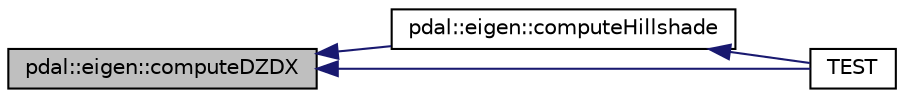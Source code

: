 digraph "pdal::eigen::computeDZDX"
{
  edge [fontname="Helvetica",fontsize="10",labelfontname="Helvetica",labelfontsize="10"];
  node [fontname="Helvetica",fontsize="10",shape=record];
  rankdir="LR";
  Node1 [label="pdal::eigen::computeDZDX",height=0.2,width=0.4,color="black", fillcolor="grey75", style="filled", fontcolor="black"];
  Node1 -> Node2 [dir="back",color="midnightblue",fontsize="10",style="solid",fontname="Helvetica"];
  Node2 [label="pdal::eigen::computeHillshade",height=0.2,width=0.4,color="black", fillcolor="white", style="filled",URL="$namespacepdal_1_1eigen.html#a8e3171bb3565f988f2a56823f4dede8b"];
  Node2 -> Node3 [dir="back",color="midnightblue",fontsize="10",style="solid",fontname="Helvetica"];
  Node3 [label="TEST",height=0.2,width=0.4,color="black", fillcolor="white", style="filled",URL="$EigenTest_8cpp.html#a117227755b8d6760a72ff7d416bd094f"];
  Node1 -> Node3 [dir="back",color="midnightblue",fontsize="10",style="solid",fontname="Helvetica"];
}
